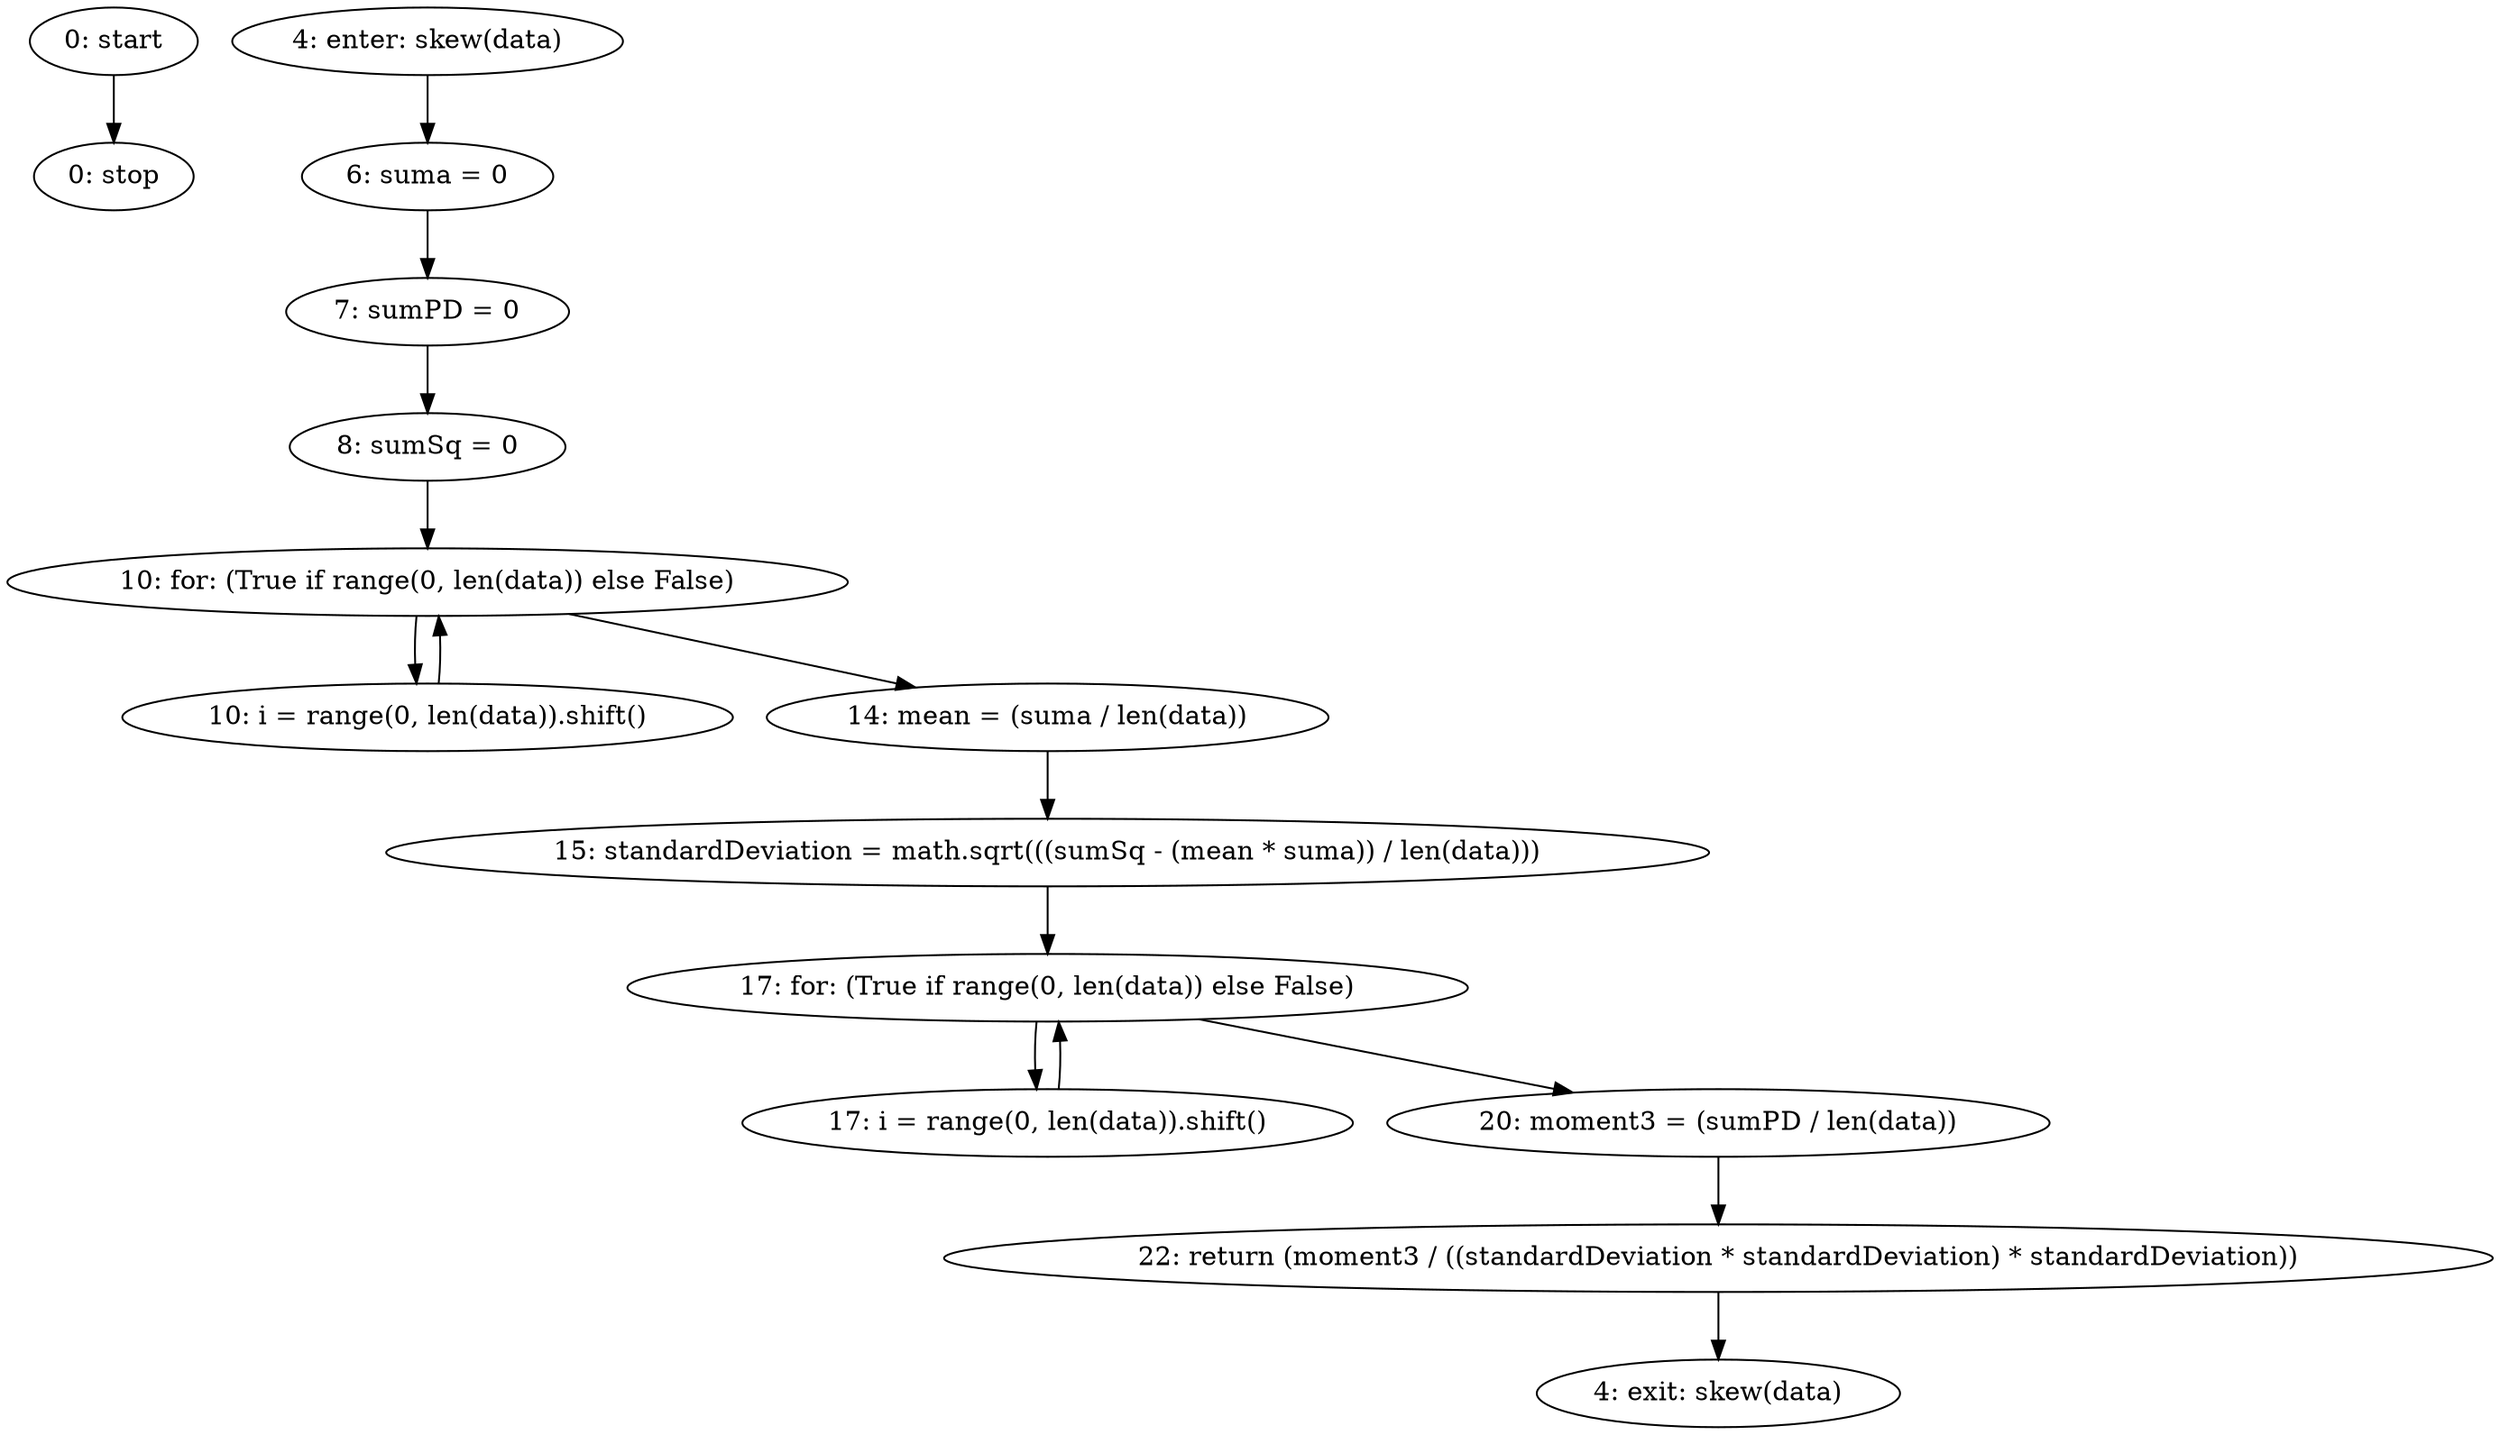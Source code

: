 strict digraph "" {
	node [label="\N"];
	0	[label="0: start"];
	14	[label="0: stop"];
	0 -> 14;
	1	[label="4: enter: skew(data)"];
	3	[label="6: suma = 0"];
	1 -> 3;
	4	[label="7: sumPD = 0"];
	3 -> 4;
	2	[label="4: exit: skew(data)"];
	13	[label="22: return (moment3 / ((standardDeviation * standardDeviation) * standardDeviation))"];
	13 -> 2;
	5	[label="8: sumSq = 0"];
	4 -> 5;
	6	[label="10: for: (True if range(0, len(data)) else False)"];
	5 -> 6;
	7	[label="10: i = range(0, len(data)).shift()"];
	6 -> 7;
	8	[label="14: mean = (suma / len(data))"];
	6 -> 8;
	7 -> 6;
	9	[label="15: standardDeviation = math.sqrt(((sumSq - (mean * suma)) / len(data)))"];
	8 -> 9;
	10	[label="17: for: (True if range(0, len(data)) else False)"];
	9 -> 10;
	11	[label="17: i = range(0, len(data)).shift()"];
	10 -> 11;
	12	[label="20: moment3 = (sumPD / len(data))"];
	10 -> 12;
	11 -> 10;
	12 -> 13;
}
